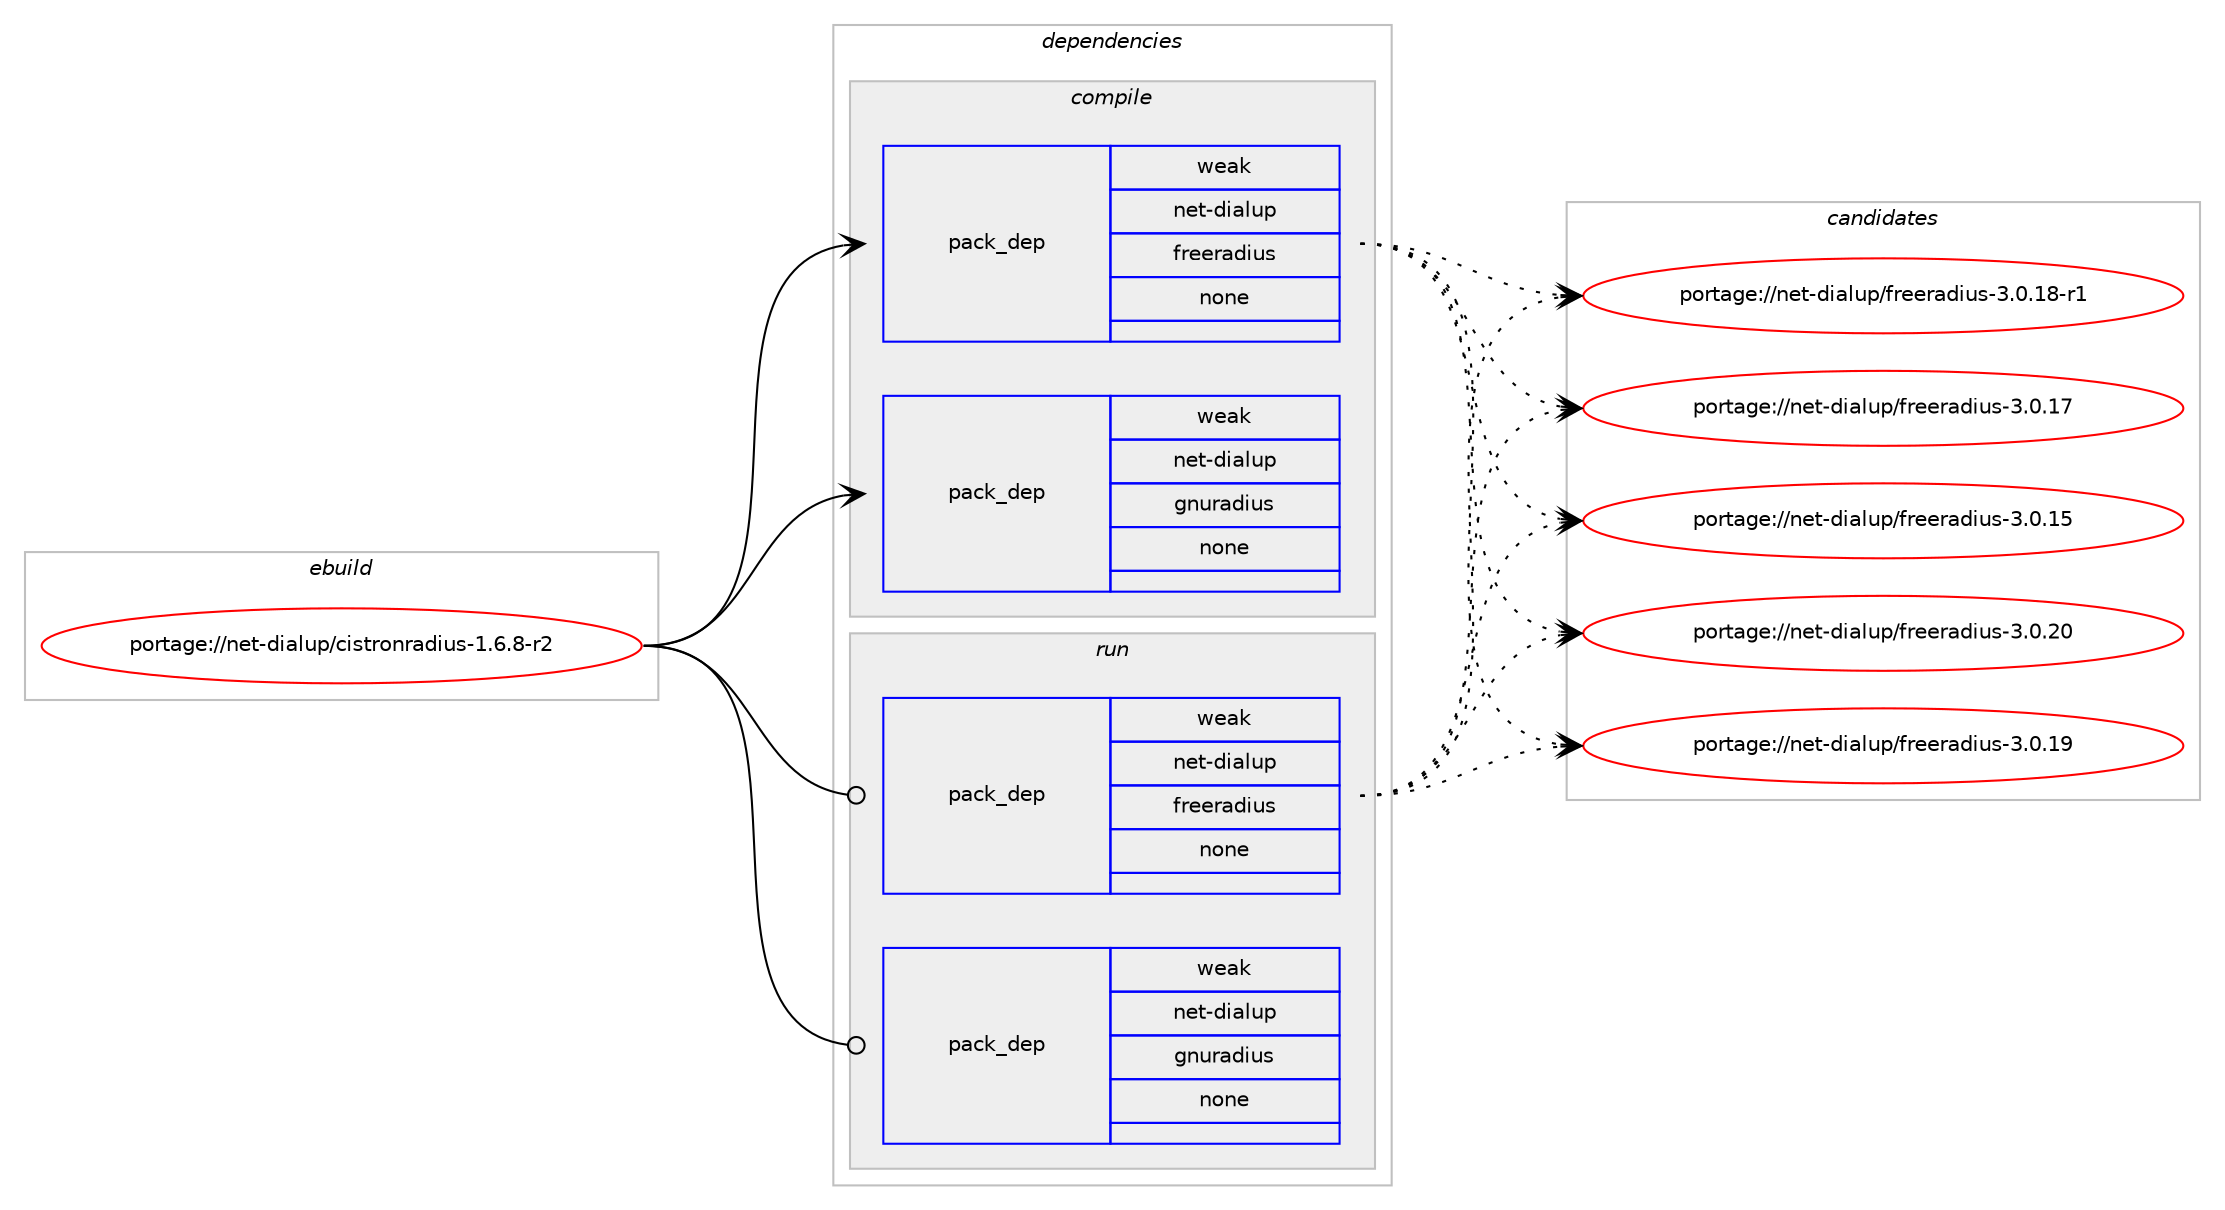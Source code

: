 digraph prolog {

# *************
# Graph options
# *************

newrank=true;
concentrate=true;
compound=true;
graph [rankdir=LR,fontname=Helvetica,fontsize=10,ranksep=1.5];#, ranksep=2.5, nodesep=0.2];
edge  [arrowhead=vee];
node  [fontname=Helvetica,fontsize=10];

# **********
# The ebuild
# **********

subgraph cluster_leftcol {
color=gray;
rank=same;
label=<<i>ebuild</i>>;
id [label="portage://net-dialup/cistronradius-1.6.8-r2", color=red, width=4, href="../net-dialup/cistronradius-1.6.8-r2.svg"];
}

# ****************
# The dependencies
# ****************

subgraph cluster_midcol {
color=gray;
label=<<i>dependencies</i>>;
subgraph cluster_compile {
fillcolor="#eeeeee";
style=filled;
label=<<i>compile</i>>;
subgraph pack51100 {
dependency66008 [label=<<TABLE BORDER="0" CELLBORDER="1" CELLSPACING="0" CELLPADDING="4" WIDTH="220"><TR><TD ROWSPAN="6" CELLPADDING="30">pack_dep</TD></TR><TR><TD WIDTH="110">weak</TD></TR><TR><TD>net-dialup</TD></TR><TR><TD>freeradius</TD></TR><TR><TD>none</TD></TR><TR><TD></TD></TR></TABLE>>, shape=none, color=blue];
}
id:e -> dependency66008:w [weight=20,style="solid",arrowhead="vee"];
subgraph pack51101 {
dependency66009 [label=<<TABLE BORDER="0" CELLBORDER="1" CELLSPACING="0" CELLPADDING="4" WIDTH="220"><TR><TD ROWSPAN="6" CELLPADDING="30">pack_dep</TD></TR><TR><TD WIDTH="110">weak</TD></TR><TR><TD>net-dialup</TD></TR><TR><TD>gnuradius</TD></TR><TR><TD>none</TD></TR><TR><TD></TD></TR></TABLE>>, shape=none, color=blue];
}
id:e -> dependency66009:w [weight=20,style="solid",arrowhead="vee"];
}
subgraph cluster_compileandrun {
fillcolor="#eeeeee";
style=filled;
label=<<i>compile and run</i>>;
}
subgraph cluster_run {
fillcolor="#eeeeee";
style=filled;
label=<<i>run</i>>;
subgraph pack51102 {
dependency66010 [label=<<TABLE BORDER="0" CELLBORDER="1" CELLSPACING="0" CELLPADDING="4" WIDTH="220"><TR><TD ROWSPAN="6" CELLPADDING="30">pack_dep</TD></TR><TR><TD WIDTH="110">weak</TD></TR><TR><TD>net-dialup</TD></TR><TR><TD>freeradius</TD></TR><TR><TD>none</TD></TR><TR><TD></TD></TR></TABLE>>, shape=none, color=blue];
}
id:e -> dependency66010:w [weight=20,style="solid",arrowhead="odot"];
subgraph pack51103 {
dependency66011 [label=<<TABLE BORDER="0" CELLBORDER="1" CELLSPACING="0" CELLPADDING="4" WIDTH="220"><TR><TD ROWSPAN="6" CELLPADDING="30">pack_dep</TD></TR><TR><TD WIDTH="110">weak</TD></TR><TR><TD>net-dialup</TD></TR><TR><TD>gnuradius</TD></TR><TR><TD>none</TD></TR><TR><TD></TD></TR></TABLE>>, shape=none, color=blue];
}
id:e -> dependency66011:w [weight=20,style="solid",arrowhead="odot"];
}
}

# **************
# The candidates
# **************

subgraph cluster_choices {
rank=same;
color=gray;
label=<<i>candidates</i>>;

subgraph choice51100 {
color=black;
nodesep=1;
choice1101011164510010597108117112471021141011011149710010511711545514648465048 [label="portage://net-dialup/freeradius-3.0.20", color=red, width=4,href="../net-dialup/freeradius-3.0.20.svg"];
choice1101011164510010597108117112471021141011011149710010511711545514648464957 [label="portage://net-dialup/freeradius-3.0.19", color=red, width=4,href="../net-dialup/freeradius-3.0.19.svg"];
choice11010111645100105971081171124710211410110111497100105117115455146484649564511449 [label="portage://net-dialup/freeradius-3.0.18-r1", color=red, width=4,href="../net-dialup/freeradius-3.0.18-r1.svg"];
choice1101011164510010597108117112471021141011011149710010511711545514648464955 [label="portage://net-dialup/freeradius-3.0.17", color=red, width=4,href="../net-dialup/freeradius-3.0.17.svg"];
choice1101011164510010597108117112471021141011011149710010511711545514648464953 [label="portage://net-dialup/freeradius-3.0.15", color=red, width=4,href="../net-dialup/freeradius-3.0.15.svg"];
dependency66008:e -> choice1101011164510010597108117112471021141011011149710010511711545514648465048:w [style=dotted,weight="100"];
dependency66008:e -> choice1101011164510010597108117112471021141011011149710010511711545514648464957:w [style=dotted,weight="100"];
dependency66008:e -> choice11010111645100105971081171124710211410110111497100105117115455146484649564511449:w [style=dotted,weight="100"];
dependency66008:e -> choice1101011164510010597108117112471021141011011149710010511711545514648464955:w [style=dotted,weight="100"];
dependency66008:e -> choice1101011164510010597108117112471021141011011149710010511711545514648464953:w [style=dotted,weight="100"];
}
subgraph choice51101 {
color=black;
nodesep=1;
}
subgraph choice51102 {
color=black;
nodesep=1;
choice1101011164510010597108117112471021141011011149710010511711545514648465048 [label="portage://net-dialup/freeradius-3.0.20", color=red, width=4,href="../net-dialup/freeradius-3.0.20.svg"];
choice1101011164510010597108117112471021141011011149710010511711545514648464957 [label="portage://net-dialup/freeradius-3.0.19", color=red, width=4,href="../net-dialup/freeradius-3.0.19.svg"];
choice11010111645100105971081171124710211410110111497100105117115455146484649564511449 [label="portage://net-dialup/freeradius-3.0.18-r1", color=red, width=4,href="../net-dialup/freeradius-3.0.18-r1.svg"];
choice1101011164510010597108117112471021141011011149710010511711545514648464955 [label="portage://net-dialup/freeradius-3.0.17", color=red, width=4,href="../net-dialup/freeradius-3.0.17.svg"];
choice1101011164510010597108117112471021141011011149710010511711545514648464953 [label="portage://net-dialup/freeradius-3.0.15", color=red, width=4,href="../net-dialup/freeradius-3.0.15.svg"];
dependency66010:e -> choice1101011164510010597108117112471021141011011149710010511711545514648465048:w [style=dotted,weight="100"];
dependency66010:e -> choice1101011164510010597108117112471021141011011149710010511711545514648464957:w [style=dotted,weight="100"];
dependency66010:e -> choice11010111645100105971081171124710211410110111497100105117115455146484649564511449:w [style=dotted,weight="100"];
dependency66010:e -> choice1101011164510010597108117112471021141011011149710010511711545514648464955:w [style=dotted,weight="100"];
dependency66010:e -> choice1101011164510010597108117112471021141011011149710010511711545514648464953:w [style=dotted,weight="100"];
}
subgraph choice51103 {
color=black;
nodesep=1;
}
}

}
